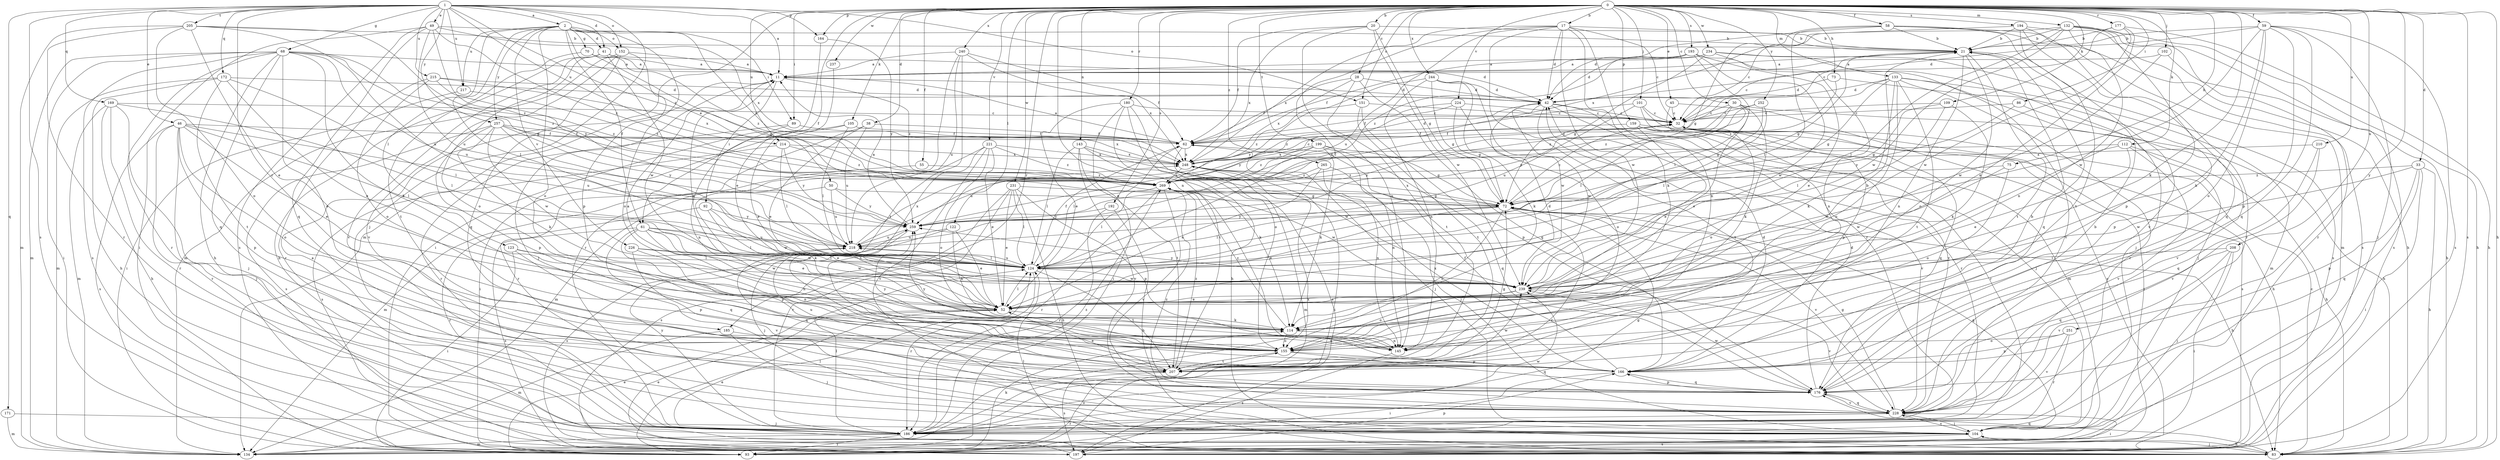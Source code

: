 strict digraph  {
0;
1;
2;
11;
17;
20;
21;
28;
30;
32;
33;
38;
41;
42;
45;
46;
49;
50;
52;
55;
58;
59;
61;
62;
68;
70;
72;
73;
75;
83;
86;
89;
92;
93;
101;
102;
104;
105;
109;
112;
114;
122;
123;
124;
132;
133;
134;
143;
145;
151;
152;
155;
159;
164;
166;
169;
171;
172;
176;
177;
180;
185;
186;
192;
193;
194;
197;
199;
205;
207;
208;
210;
214;
215;
217;
218;
221;
224;
226;
228;
231;
234;
237;
239;
240;
244;
248;
251;
252;
257;
259;
265;
269;
0 -> 17  [label=b];
0 -> 20  [label=b];
0 -> 28  [label=c];
0 -> 30  [label=c];
0 -> 33  [label=d];
0 -> 38  [label=d];
0 -> 45  [label=e];
0 -> 55  [label=f];
0 -> 58  [label=f];
0 -> 59  [label=f];
0 -> 61  [label=f];
0 -> 73  [label=h];
0 -> 75  [label=h];
0 -> 83  [label=h];
0 -> 86  [label=i];
0 -> 89  [label=i];
0 -> 101  [label=j];
0 -> 102  [label=j];
0 -> 105  [label=k];
0 -> 109  [label=k];
0 -> 112  [label=k];
0 -> 114  [label=k];
0 -> 122  [label=l];
0 -> 132  [label=m];
0 -> 133  [label=m];
0 -> 134  [label=m];
0 -> 143  [label=n];
0 -> 145  [label=n];
0 -> 151  [label=o];
0 -> 159  [label=p];
0 -> 164  [label=p];
0 -> 177  [label=r];
0 -> 180  [label=r];
0 -> 185  [label=r];
0 -> 192  [label=s];
0 -> 193  [label=s];
0 -> 194  [label=s];
0 -> 197  [label=s];
0 -> 199  [label=t];
0 -> 208  [label=u];
0 -> 210  [label=u];
0 -> 214  [label=u];
0 -> 221  [label=v];
0 -> 224  [label=v];
0 -> 231  [label=w];
0 -> 234  [label=w];
0 -> 237  [label=w];
0 -> 240  [label=x];
0 -> 244  [label=x];
0 -> 251  [label=y];
0 -> 252  [label=y];
0 -> 265  [label=z];
1 -> 2  [label=a];
1 -> 11  [label=a];
1 -> 41  [label=d];
1 -> 46  [label=e];
1 -> 49  [label=e];
1 -> 68  [label=g];
1 -> 104  [label=j];
1 -> 151  [label=o];
1 -> 152  [label=o];
1 -> 164  [label=p];
1 -> 169  [label=q];
1 -> 171  [label=q];
1 -> 172  [label=q];
1 -> 185  [label=r];
1 -> 197  [label=s];
1 -> 205  [label=t];
1 -> 214  [label=u];
1 -> 215  [label=u];
1 -> 217  [label=u];
1 -> 257  [label=y];
1 -> 269  [label=z];
2 -> 41  [label=d];
2 -> 50  [label=e];
2 -> 61  [label=f];
2 -> 70  [label=g];
2 -> 89  [label=i];
2 -> 123  [label=l];
2 -> 124  [label=l];
2 -> 152  [label=o];
2 -> 155  [label=o];
2 -> 166  [label=p];
2 -> 217  [label=u];
2 -> 226  [label=v];
2 -> 257  [label=y];
2 -> 269  [label=z];
11 -> 42  [label=d];
11 -> 92  [label=i];
11 -> 104  [label=j];
11 -> 269  [label=z];
17 -> 21  [label=b];
17 -> 32  [label=c];
17 -> 42  [label=d];
17 -> 114  [label=k];
17 -> 124  [label=l];
17 -> 145  [label=n];
17 -> 186  [label=r];
17 -> 218  [label=u];
17 -> 239  [label=w];
17 -> 248  [label=x];
20 -> 21  [label=b];
20 -> 62  [label=f];
20 -> 72  [label=g];
20 -> 145  [label=n];
20 -> 239  [label=w];
20 -> 248  [label=x];
21 -> 11  [label=a];
21 -> 32  [label=c];
21 -> 72  [label=g];
21 -> 145  [label=n];
21 -> 155  [label=o];
21 -> 176  [label=q];
21 -> 207  [label=t];
28 -> 42  [label=d];
28 -> 62  [label=f];
28 -> 176  [label=q];
28 -> 207  [label=t];
28 -> 248  [label=x];
30 -> 32  [label=c];
30 -> 52  [label=e];
30 -> 83  [label=h];
30 -> 114  [label=k];
30 -> 124  [label=l];
30 -> 259  [label=y];
30 -> 269  [label=z];
32 -> 62  [label=f];
32 -> 93  [label=i];
32 -> 155  [label=o];
32 -> 176  [label=q];
32 -> 197  [label=s];
32 -> 259  [label=y];
33 -> 83  [label=h];
33 -> 93  [label=i];
33 -> 166  [label=p];
33 -> 176  [label=q];
33 -> 239  [label=w];
33 -> 269  [label=z];
38 -> 52  [label=e];
38 -> 62  [label=f];
38 -> 186  [label=r];
38 -> 218  [label=u];
41 -> 11  [label=a];
41 -> 42  [label=d];
41 -> 83  [label=h];
41 -> 155  [label=o];
41 -> 228  [label=v];
41 -> 239  [label=w];
42 -> 32  [label=c];
42 -> 104  [label=j];
42 -> 186  [label=r];
42 -> 207  [label=t];
42 -> 239  [label=w];
45 -> 32  [label=c];
45 -> 197  [label=s];
45 -> 228  [label=v];
46 -> 52  [label=e];
46 -> 62  [label=f];
46 -> 104  [label=j];
46 -> 124  [label=l];
46 -> 155  [label=o];
46 -> 166  [label=p];
46 -> 186  [label=r];
46 -> 197  [label=s];
46 -> 218  [label=u];
49 -> 21  [label=b];
49 -> 93  [label=i];
49 -> 176  [label=q];
49 -> 197  [label=s];
49 -> 218  [label=u];
49 -> 248  [label=x];
49 -> 259  [label=y];
49 -> 269  [label=z];
50 -> 72  [label=g];
50 -> 114  [label=k];
50 -> 218  [label=u];
50 -> 259  [label=y];
52 -> 11  [label=a];
52 -> 21  [label=b];
52 -> 42  [label=d];
52 -> 114  [label=k];
52 -> 124  [label=l];
55 -> 134  [label=m];
55 -> 269  [label=z];
58 -> 21  [label=b];
58 -> 42  [label=d];
58 -> 72  [label=g];
58 -> 83  [label=h];
58 -> 124  [label=l];
58 -> 134  [label=m];
58 -> 228  [label=v];
59 -> 21  [label=b];
59 -> 42  [label=d];
59 -> 104  [label=j];
59 -> 114  [label=k];
59 -> 155  [label=o];
59 -> 166  [label=p];
59 -> 176  [label=q];
59 -> 197  [label=s];
59 -> 239  [label=w];
61 -> 52  [label=e];
61 -> 124  [label=l];
61 -> 145  [label=n];
61 -> 166  [label=p];
61 -> 176  [label=q];
61 -> 197  [label=s];
61 -> 218  [label=u];
61 -> 239  [label=w];
62 -> 11  [label=a];
62 -> 42  [label=d];
62 -> 104  [label=j];
62 -> 124  [label=l];
62 -> 197  [label=s];
62 -> 248  [label=x];
68 -> 11  [label=a];
68 -> 72  [label=g];
68 -> 83  [label=h];
68 -> 93  [label=i];
68 -> 114  [label=k];
68 -> 134  [label=m];
68 -> 155  [label=o];
68 -> 176  [label=q];
68 -> 186  [label=r];
68 -> 197  [label=s];
68 -> 218  [label=u];
68 -> 269  [label=z];
70 -> 11  [label=a];
70 -> 72  [label=g];
70 -> 207  [label=t];
70 -> 269  [label=z];
72 -> 32  [label=c];
72 -> 52  [label=e];
72 -> 83  [label=h];
72 -> 124  [label=l];
72 -> 155  [label=o];
72 -> 186  [label=r];
72 -> 228  [label=v];
72 -> 248  [label=x];
72 -> 259  [label=y];
73 -> 42  [label=d];
73 -> 166  [label=p];
73 -> 269  [label=z];
75 -> 155  [label=o];
75 -> 239  [label=w];
75 -> 269  [label=z];
83 -> 32  [label=c];
83 -> 52  [label=e];
83 -> 104  [label=j];
83 -> 124  [label=l];
83 -> 176  [label=q];
86 -> 32  [label=c];
86 -> 228  [label=v];
86 -> 259  [label=y];
89 -> 62  [label=f];
89 -> 145  [label=n];
89 -> 186  [label=r];
92 -> 52  [label=e];
92 -> 186  [label=r];
92 -> 239  [label=w];
92 -> 259  [label=y];
93 -> 52  [label=e];
93 -> 114  [label=k];
93 -> 124  [label=l];
93 -> 155  [label=o];
101 -> 32  [label=c];
101 -> 134  [label=m];
101 -> 166  [label=p];
101 -> 218  [label=u];
101 -> 269  [label=z];
102 -> 11  [label=a];
102 -> 83  [label=h];
102 -> 239  [label=w];
104 -> 72  [label=g];
104 -> 83  [label=h];
104 -> 197  [label=s];
104 -> 228  [label=v];
105 -> 52  [label=e];
105 -> 62  [label=f];
105 -> 93  [label=i];
105 -> 124  [label=l];
109 -> 32  [label=c];
109 -> 72  [label=g];
109 -> 114  [label=k];
109 -> 124  [label=l];
112 -> 52  [label=e];
112 -> 83  [label=h];
112 -> 228  [label=v];
112 -> 239  [label=w];
112 -> 248  [label=x];
114 -> 11  [label=a];
114 -> 145  [label=n];
114 -> 155  [label=o];
114 -> 269  [label=z];
122 -> 52  [label=e];
122 -> 114  [label=k];
122 -> 197  [label=s];
122 -> 218  [label=u];
123 -> 93  [label=i];
123 -> 124  [label=l];
123 -> 166  [label=p];
123 -> 239  [label=w];
124 -> 62  [label=f];
124 -> 186  [label=r];
124 -> 207  [label=t];
124 -> 218  [label=u];
124 -> 239  [label=w];
132 -> 21  [label=b];
132 -> 83  [label=h];
132 -> 124  [label=l];
132 -> 145  [label=n];
132 -> 166  [label=p];
132 -> 186  [label=r];
132 -> 197  [label=s];
132 -> 239  [label=w];
132 -> 248  [label=x];
133 -> 42  [label=d];
133 -> 72  [label=g];
133 -> 104  [label=j];
133 -> 114  [label=k];
133 -> 134  [label=m];
133 -> 155  [label=o];
133 -> 186  [label=r];
133 -> 207  [label=t];
133 -> 269  [label=z];
143 -> 114  [label=k];
143 -> 124  [label=l];
143 -> 207  [label=t];
143 -> 228  [label=v];
143 -> 239  [label=w];
143 -> 248  [label=x];
145 -> 197  [label=s];
145 -> 259  [label=y];
151 -> 32  [label=c];
151 -> 166  [label=p];
151 -> 207  [label=t];
151 -> 269  [label=z];
152 -> 11  [label=a];
152 -> 134  [label=m];
152 -> 155  [label=o];
152 -> 176  [label=q];
152 -> 228  [label=v];
155 -> 166  [label=p];
155 -> 176  [label=q];
155 -> 207  [label=t];
155 -> 259  [label=y];
159 -> 52  [label=e];
159 -> 62  [label=f];
159 -> 83  [label=h];
159 -> 186  [label=r];
159 -> 228  [label=v];
164 -> 93  [label=i];
164 -> 259  [label=y];
166 -> 21  [label=b];
166 -> 42  [label=d];
166 -> 62  [label=f];
166 -> 93  [label=i];
166 -> 176  [label=q];
166 -> 248  [label=x];
169 -> 32  [label=c];
169 -> 83  [label=h];
169 -> 104  [label=j];
169 -> 124  [label=l];
169 -> 134  [label=m];
169 -> 186  [label=r];
171 -> 104  [label=j];
171 -> 134  [label=m];
172 -> 42  [label=d];
172 -> 52  [label=e];
172 -> 83  [label=h];
172 -> 124  [label=l];
172 -> 134  [label=m];
172 -> 207  [label=t];
176 -> 21  [label=b];
176 -> 42  [label=d];
176 -> 166  [label=p];
176 -> 228  [label=v];
176 -> 239  [label=w];
177 -> 21  [label=b];
177 -> 32  [label=c];
177 -> 52  [label=e];
177 -> 83  [label=h];
177 -> 239  [label=w];
180 -> 32  [label=c];
180 -> 52  [label=e];
180 -> 83  [label=h];
180 -> 93  [label=i];
180 -> 155  [label=o];
180 -> 207  [label=t];
185 -> 104  [label=j];
185 -> 134  [label=m];
185 -> 145  [label=n];
186 -> 11  [label=a];
186 -> 72  [label=g];
186 -> 93  [label=i];
186 -> 124  [label=l];
186 -> 134  [label=m];
186 -> 239  [label=w];
186 -> 248  [label=x];
186 -> 259  [label=y];
186 -> 269  [label=z];
192 -> 83  [label=h];
192 -> 186  [label=r];
192 -> 259  [label=y];
193 -> 11  [label=a];
193 -> 42  [label=d];
193 -> 52  [label=e];
193 -> 62  [label=f];
193 -> 124  [label=l];
193 -> 228  [label=v];
193 -> 239  [label=w];
194 -> 21  [label=b];
194 -> 32  [label=c];
194 -> 176  [label=q];
194 -> 186  [label=r];
194 -> 197  [label=s];
194 -> 207  [label=t];
197 -> 52  [label=e];
197 -> 166  [label=p];
199 -> 72  [label=g];
199 -> 114  [label=k];
199 -> 145  [label=n];
199 -> 176  [label=q];
199 -> 218  [label=u];
199 -> 248  [label=x];
199 -> 269  [label=z];
205 -> 21  [label=b];
205 -> 52  [label=e];
205 -> 134  [label=m];
205 -> 155  [label=o];
205 -> 186  [label=r];
205 -> 218  [label=u];
205 -> 269  [label=z];
207 -> 52  [label=e];
207 -> 72  [label=g];
207 -> 197  [label=s];
207 -> 218  [label=u];
207 -> 239  [label=w];
207 -> 269  [label=z];
208 -> 93  [label=i];
208 -> 104  [label=j];
208 -> 124  [label=l];
208 -> 176  [label=q];
208 -> 228  [label=v];
210 -> 176  [label=q];
210 -> 228  [label=v];
210 -> 248  [label=x];
214 -> 124  [label=l];
214 -> 197  [label=s];
214 -> 248  [label=x];
214 -> 259  [label=y];
214 -> 269  [label=z];
215 -> 42  [label=d];
215 -> 155  [label=o];
215 -> 186  [label=r];
215 -> 248  [label=x];
215 -> 269  [label=z];
217 -> 93  [label=i];
217 -> 269  [label=z];
218 -> 124  [label=l];
218 -> 176  [label=q];
218 -> 248  [label=x];
221 -> 52  [label=e];
221 -> 134  [label=m];
221 -> 155  [label=o];
221 -> 207  [label=t];
221 -> 228  [label=v];
221 -> 248  [label=x];
221 -> 269  [label=z];
224 -> 32  [label=c];
224 -> 62  [label=f];
224 -> 72  [label=g];
224 -> 155  [label=o];
224 -> 259  [label=y];
226 -> 124  [label=l];
226 -> 145  [label=n];
226 -> 228  [label=v];
226 -> 239  [label=w];
228 -> 72  [label=g];
228 -> 93  [label=i];
228 -> 104  [label=j];
228 -> 176  [label=q];
228 -> 186  [label=r];
228 -> 269  [label=z];
231 -> 52  [label=e];
231 -> 72  [label=g];
231 -> 83  [label=h];
231 -> 124  [label=l];
231 -> 166  [label=p];
231 -> 186  [label=r];
231 -> 197  [label=s];
234 -> 11  [label=a];
234 -> 72  [label=g];
234 -> 104  [label=j];
234 -> 145  [label=n];
234 -> 197  [label=s];
234 -> 269  [label=z];
237 -> 52  [label=e];
239 -> 52  [label=e];
239 -> 155  [label=o];
239 -> 228  [label=v];
239 -> 259  [label=y];
240 -> 11  [label=a];
240 -> 62  [label=f];
240 -> 186  [label=r];
240 -> 207  [label=t];
240 -> 218  [label=u];
240 -> 248  [label=x];
244 -> 42  [label=d];
244 -> 72  [label=g];
244 -> 114  [label=k];
244 -> 145  [label=n];
244 -> 239  [label=w];
244 -> 259  [label=y];
248 -> 32  [label=c];
248 -> 93  [label=i];
248 -> 134  [label=m];
248 -> 269  [label=z];
251 -> 155  [label=o];
251 -> 166  [label=p];
251 -> 186  [label=r];
251 -> 228  [label=v];
252 -> 32  [label=c];
252 -> 72  [label=g];
252 -> 124  [label=l];
252 -> 269  [label=z];
257 -> 62  [label=f];
257 -> 114  [label=k];
257 -> 124  [label=l];
257 -> 166  [label=p];
257 -> 197  [label=s];
257 -> 239  [label=w];
257 -> 248  [label=x];
257 -> 259  [label=y];
259 -> 11  [label=a];
259 -> 104  [label=j];
259 -> 218  [label=u];
265 -> 52  [label=e];
265 -> 104  [label=j];
265 -> 145  [label=n];
265 -> 269  [label=z];
269 -> 72  [label=g];
269 -> 124  [label=l];
269 -> 186  [label=r];
269 -> 228  [label=v];
269 -> 239  [label=w];
}
